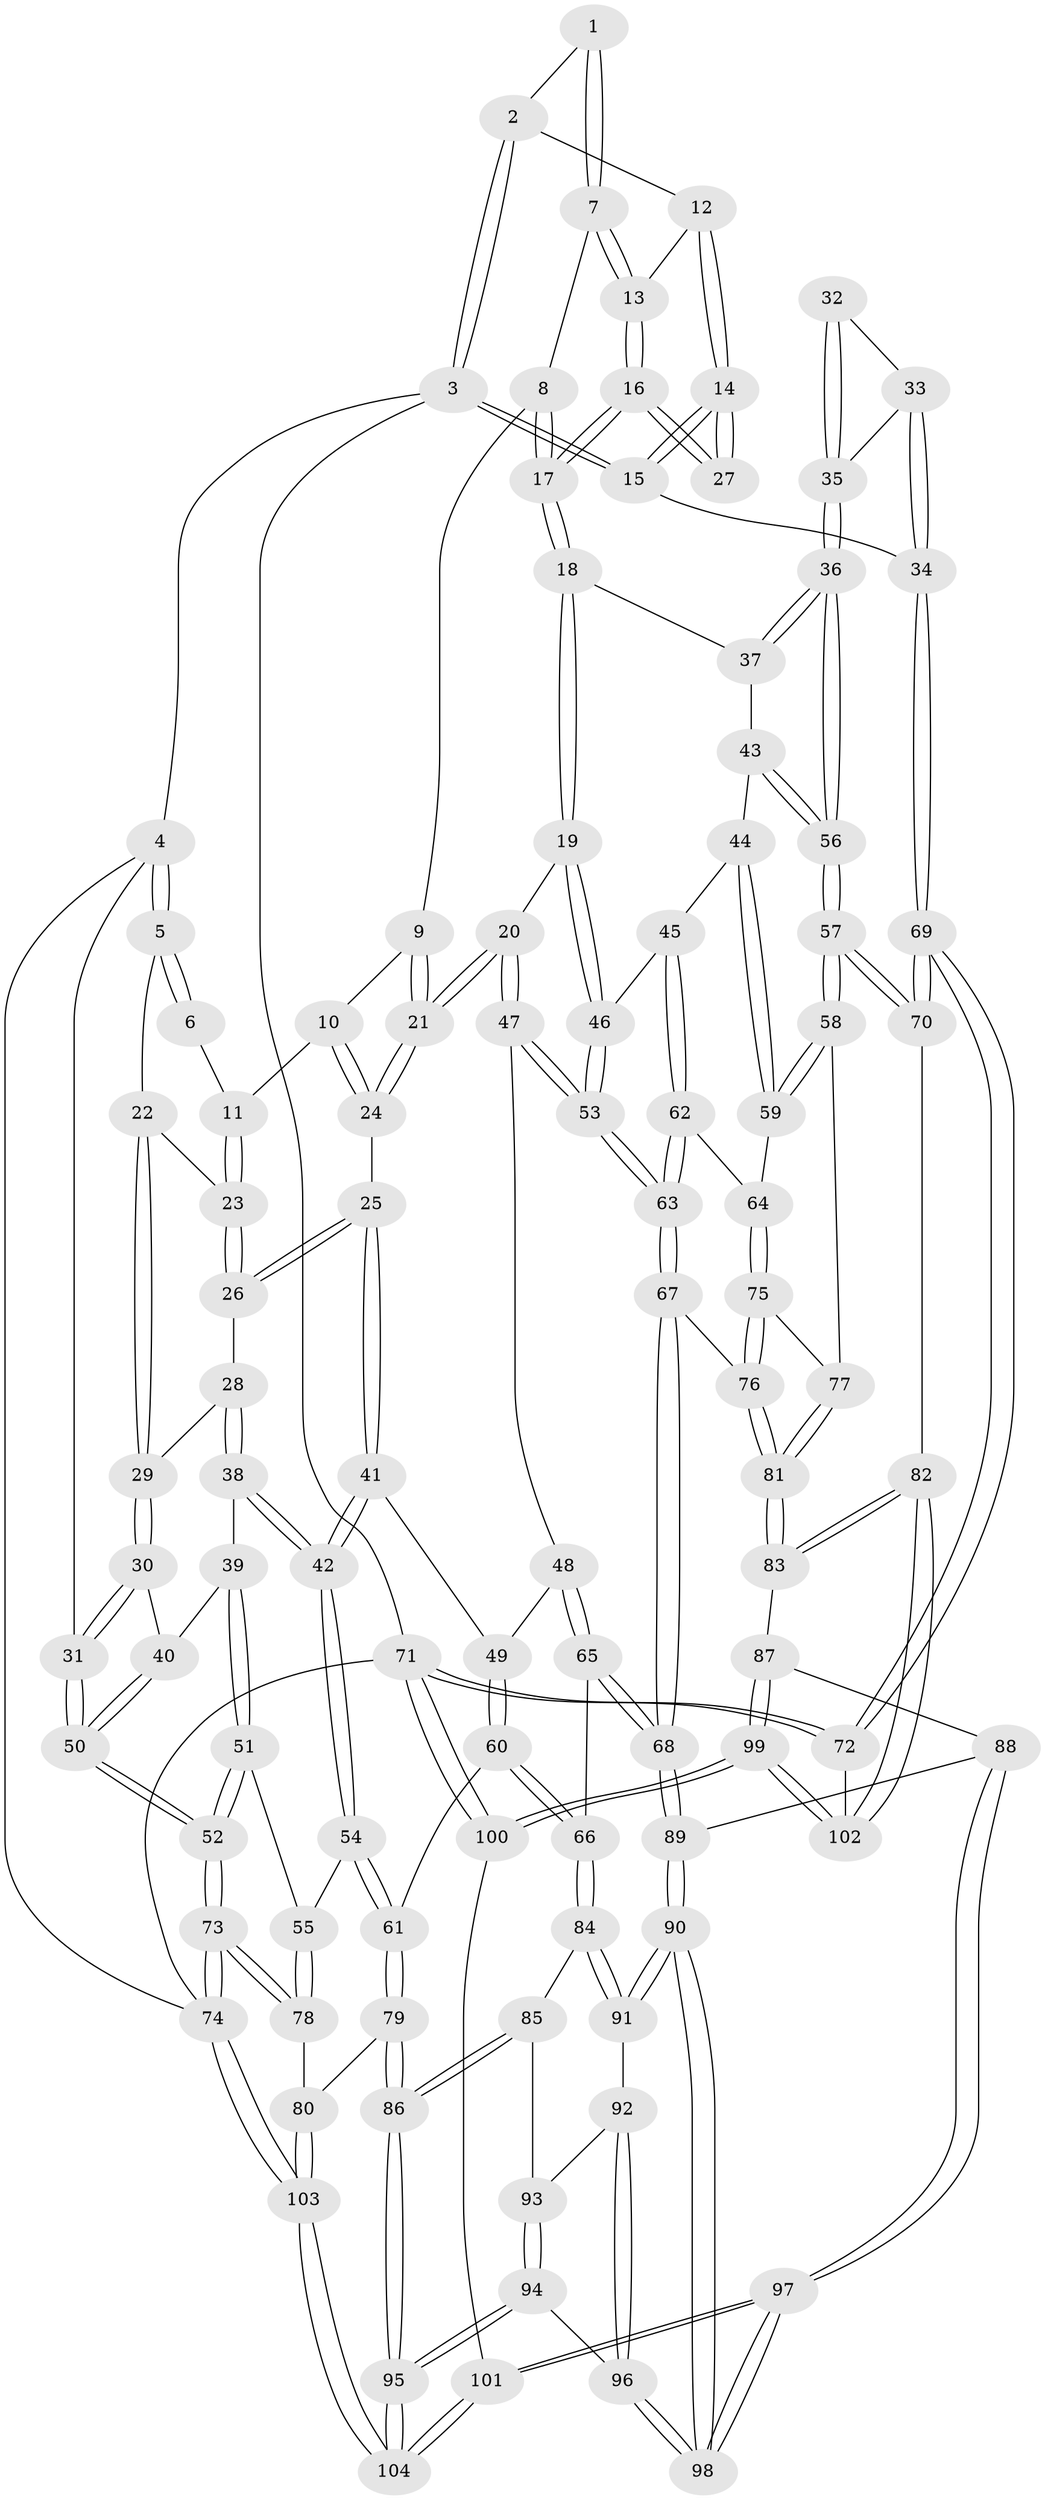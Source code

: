 // Generated by graph-tools (version 1.1) at 2025/27/03/15/25 16:27:56]
// undirected, 104 vertices, 257 edges
graph export_dot {
graph [start="1"]
  node [color=gray90,style=filled];
  1 [pos="+0.6531216447429352+0"];
  2 [pos="+0.7230927659762961+0"];
  3 [pos="+1+0"];
  4 [pos="+0+0"];
  5 [pos="+0+0"];
  6 [pos="+0.5616581110095983+0"];
  7 [pos="+0.6419197635531325+0.05981795385193546"];
  8 [pos="+0.5909767992800123+0.16623626049332962"];
  9 [pos="+0.5897885067592487+0.16687618811526284"];
  10 [pos="+0.4665672164028563+0.19393483660994396"];
  11 [pos="+0.41645982418607597+0.15972416299986783"];
  12 [pos="+0.8690688771574151+0.1378587881263105"];
  13 [pos="+0.7795812771093578+0.2083676470131288"];
  14 [pos="+1+0.19662534181251146"];
  15 [pos="+1+0.20391722398476725"];
  16 [pos="+0.7486235868719799+0.2998252578339047"];
  17 [pos="+0.7248939567402404+0.31123083138471885"];
  18 [pos="+0.7016609121389408+0.34130764790798157"];
  19 [pos="+0.5823451531276309+0.40287191553818336"];
  20 [pos="+0.5763963321640916+0.4018071685383707"];
  21 [pos="+0.5563717833676816+0.38827380854244875"];
  22 [pos="+0.07875600410816619+0.022944807614403335"];
  23 [pos="+0.29780079695229916+0.15921825400177075"];
  24 [pos="+0.48318748363547354+0.35851762176171165"];
  25 [pos="+0.3774642543638484+0.38979899163238924"];
  26 [pos="+0.33081675061461685+0.34396181524238745"];
  27 [pos="+0.8169498907562407+0.3256590971794068"];
  28 [pos="+0.22486027908555886+0.3608012575838893"];
  29 [pos="+0.1297919351341757+0.29610201217005305"];
  30 [pos="+0.10171181149918661+0.36699919409986836"];
  31 [pos="+0+0.3786699597789219"];
  32 [pos="+0.8198683190181071+0.3296355836244433"];
  33 [pos="+0.9977759609512411+0.39337763049427055"];
  34 [pos="+1+0.2650924935790169"];
  35 [pos="+0.8817103419531004+0.4856903912501408"];
  36 [pos="+0.8667290613809466+0.5211922419625196"];
  37 [pos="+0.735463384410293+0.4072976077987479"];
  38 [pos="+0.2064237412937024+0.4746407986780047"];
  39 [pos="+0.10910614243202393+0.45052480733511524"];
  40 [pos="+0.10137326564473424+0.44049756200257145"];
  41 [pos="+0.3590435829925973+0.44723341490690266"];
  42 [pos="+0.2802031106801439+0.5507088106886847"];
  43 [pos="+0.7271732091115392+0.5148572628324023"];
  44 [pos="+0.6606143724466504+0.5109023317912513"];
  45 [pos="+0.6398723641914539+0.5044579013688942"];
  46 [pos="+0.6110367720904055+0.4631773625552146"];
  47 [pos="+0.49463766188962377+0.5257386587979952"];
  48 [pos="+0.49263066701658775+0.5265680085509034"];
  49 [pos="+0.4691806138104144+0.5273350101740105"];
  50 [pos="+0+0.48410467800080403"];
  51 [pos="+0.07091320656177882+0.6009508877628874"];
  52 [pos="+0+0.5788336238813221"];
  53 [pos="+0.5481221358047831+0.5828533470272217"];
  54 [pos="+0.2794669040134729+0.5799779859173994"];
  55 [pos="+0.11065083422294217+0.6284530154469437"];
  56 [pos="+0.8583429299822536+0.5940808827786107"];
  57 [pos="+0.863942868746773+0.6191890459852923"];
  58 [pos="+0.7837484997101005+0.6326404926728995"];
  59 [pos="+0.7124932529798083+0.6221314308593175"];
  60 [pos="+0.3573260409699362+0.6381764230641257"];
  61 [pos="+0.30062142453077034+0.6090903273643711"];
  62 [pos="+0.622831594836312+0.5832288992941301"];
  63 [pos="+0.5648414485678258+0.6236764138051848"];
  64 [pos="+0.6890824994308038+0.6244764461117549"];
  65 [pos="+0.4653313301368339+0.6885003504160554"];
  66 [pos="+0.41497242047925786+0.6905444389531179"];
  67 [pos="+0.5390420355853172+0.6958602779647135"];
  68 [pos="+0.5342902331029598+0.6990072338173163"];
  69 [pos="+1+0.7126316712461895"];
  70 [pos="+0.8806347982678007+0.6378319898215798"];
  71 [pos="+1+1"];
  72 [pos="+1+0.7871520512400604"];
  73 [pos="+0+0.8703889180632526"];
  74 [pos="+0+1"];
  75 [pos="+0.6426689241300164+0.672962365368436"];
  76 [pos="+0.5851392611834452+0.6988486628776547"];
  77 [pos="+0.7027713230942927+0.7057133909708282"];
  78 [pos="+0.1080994462921928+0.7868856420210604"];
  79 [pos="+0.20309597564769422+0.8290877414600064"];
  80 [pos="+0.16292422162193934+0.8188923370777264"];
  81 [pos="+0.6820723998216737+0.7591762342617586"];
  82 [pos="+0.7991977348645436+0.8202329854662631"];
  83 [pos="+0.691690680026951+0.7816865348597816"];
  84 [pos="+0.4132805350612073+0.6960988918450449"];
  85 [pos="+0.3470574895097543+0.7966024418030733"];
  86 [pos="+0.238385658512125+0.8617799021298894"];
  87 [pos="+0.6217274210546192+0.8362212276476396"];
  88 [pos="+0.5974868486713572+0.8289164444474667"];
  89 [pos="+0.5509456541947538+0.793816967741572"];
  90 [pos="+0.4758114403853344+0.8728626342704705"];
  91 [pos="+0.44996463501730277+0.8527836718786791"];
  92 [pos="+0.41483792347153575+0.8509719928716709"];
  93 [pos="+0.3982834527587784+0.8423777569976725"];
  94 [pos="+0.32069960776083084+0.9007335564067773"];
  95 [pos="+0.25815073488191687+0.9170507533287512"];
  96 [pos="+0.37622666298335117+0.892479026775399"];
  97 [pos="+0.5022725707094178+1"];
  98 [pos="+0.4827305204768984+0.9471118295089362"];
  99 [pos="+0.7492391564969693+1"];
  100 [pos="+0.7193979561975963+1"];
  101 [pos="+0.5228075995045844+1"];
  102 [pos="+0.8196042881270688+0.9511011141939533"];
  103 [pos="+0+1"];
  104 [pos="+0.28690848890675713+1"];
  1 -- 2;
  1 -- 7;
  1 -- 7;
  2 -- 3;
  2 -- 3;
  2 -- 12;
  3 -- 4;
  3 -- 15;
  3 -- 15;
  3 -- 71;
  4 -- 5;
  4 -- 5;
  4 -- 31;
  4 -- 74;
  5 -- 6;
  5 -- 6;
  5 -- 22;
  6 -- 11;
  7 -- 8;
  7 -- 13;
  7 -- 13;
  8 -- 9;
  8 -- 17;
  8 -- 17;
  9 -- 10;
  9 -- 21;
  9 -- 21;
  10 -- 11;
  10 -- 24;
  10 -- 24;
  11 -- 23;
  11 -- 23;
  12 -- 13;
  12 -- 14;
  12 -- 14;
  13 -- 16;
  13 -- 16;
  14 -- 15;
  14 -- 15;
  14 -- 27;
  14 -- 27;
  15 -- 34;
  16 -- 17;
  16 -- 17;
  16 -- 27;
  16 -- 27;
  17 -- 18;
  17 -- 18;
  18 -- 19;
  18 -- 19;
  18 -- 37;
  19 -- 20;
  19 -- 46;
  19 -- 46;
  20 -- 21;
  20 -- 21;
  20 -- 47;
  20 -- 47;
  21 -- 24;
  21 -- 24;
  22 -- 23;
  22 -- 29;
  22 -- 29;
  23 -- 26;
  23 -- 26;
  24 -- 25;
  25 -- 26;
  25 -- 26;
  25 -- 41;
  25 -- 41;
  26 -- 28;
  28 -- 29;
  28 -- 38;
  28 -- 38;
  29 -- 30;
  29 -- 30;
  30 -- 31;
  30 -- 31;
  30 -- 40;
  31 -- 50;
  31 -- 50;
  32 -- 33;
  32 -- 35;
  32 -- 35;
  33 -- 34;
  33 -- 34;
  33 -- 35;
  34 -- 69;
  34 -- 69;
  35 -- 36;
  35 -- 36;
  36 -- 37;
  36 -- 37;
  36 -- 56;
  36 -- 56;
  37 -- 43;
  38 -- 39;
  38 -- 42;
  38 -- 42;
  39 -- 40;
  39 -- 51;
  39 -- 51;
  40 -- 50;
  40 -- 50;
  41 -- 42;
  41 -- 42;
  41 -- 49;
  42 -- 54;
  42 -- 54;
  43 -- 44;
  43 -- 56;
  43 -- 56;
  44 -- 45;
  44 -- 59;
  44 -- 59;
  45 -- 46;
  45 -- 62;
  45 -- 62;
  46 -- 53;
  46 -- 53;
  47 -- 48;
  47 -- 53;
  47 -- 53;
  48 -- 49;
  48 -- 65;
  48 -- 65;
  49 -- 60;
  49 -- 60;
  50 -- 52;
  50 -- 52;
  51 -- 52;
  51 -- 52;
  51 -- 55;
  52 -- 73;
  52 -- 73;
  53 -- 63;
  53 -- 63;
  54 -- 55;
  54 -- 61;
  54 -- 61;
  55 -- 78;
  55 -- 78;
  56 -- 57;
  56 -- 57;
  57 -- 58;
  57 -- 58;
  57 -- 70;
  57 -- 70;
  58 -- 59;
  58 -- 59;
  58 -- 77;
  59 -- 64;
  60 -- 61;
  60 -- 66;
  60 -- 66;
  61 -- 79;
  61 -- 79;
  62 -- 63;
  62 -- 63;
  62 -- 64;
  63 -- 67;
  63 -- 67;
  64 -- 75;
  64 -- 75;
  65 -- 66;
  65 -- 68;
  65 -- 68;
  66 -- 84;
  66 -- 84;
  67 -- 68;
  67 -- 68;
  67 -- 76;
  68 -- 89;
  68 -- 89;
  69 -- 70;
  69 -- 70;
  69 -- 72;
  69 -- 72;
  70 -- 82;
  71 -- 72;
  71 -- 72;
  71 -- 100;
  71 -- 100;
  71 -- 74;
  72 -- 102;
  73 -- 74;
  73 -- 74;
  73 -- 78;
  73 -- 78;
  74 -- 103;
  74 -- 103;
  75 -- 76;
  75 -- 76;
  75 -- 77;
  76 -- 81;
  76 -- 81;
  77 -- 81;
  77 -- 81;
  78 -- 80;
  79 -- 80;
  79 -- 86;
  79 -- 86;
  80 -- 103;
  80 -- 103;
  81 -- 83;
  81 -- 83;
  82 -- 83;
  82 -- 83;
  82 -- 102;
  82 -- 102;
  83 -- 87;
  84 -- 85;
  84 -- 91;
  84 -- 91;
  85 -- 86;
  85 -- 86;
  85 -- 93;
  86 -- 95;
  86 -- 95;
  87 -- 88;
  87 -- 99;
  87 -- 99;
  88 -- 89;
  88 -- 97;
  88 -- 97;
  89 -- 90;
  89 -- 90;
  90 -- 91;
  90 -- 91;
  90 -- 98;
  90 -- 98;
  91 -- 92;
  92 -- 93;
  92 -- 96;
  92 -- 96;
  93 -- 94;
  93 -- 94;
  94 -- 95;
  94 -- 95;
  94 -- 96;
  95 -- 104;
  95 -- 104;
  96 -- 98;
  96 -- 98;
  97 -- 98;
  97 -- 98;
  97 -- 101;
  97 -- 101;
  99 -- 100;
  99 -- 100;
  99 -- 102;
  99 -- 102;
  100 -- 101;
  101 -- 104;
  101 -- 104;
  103 -- 104;
  103 -- 104;
}
